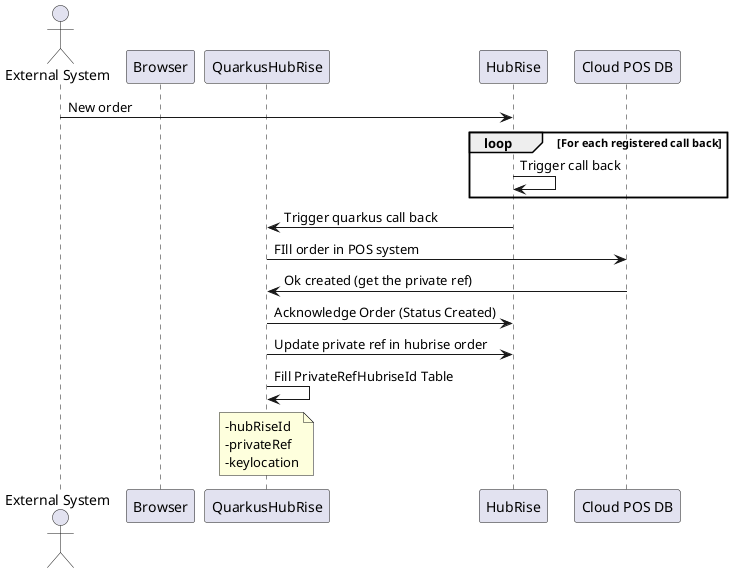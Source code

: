 @startuml
actor "External System" as User
participant Browser as Browser
participant QuarkusHubRise as Quarkus
participant HubRise as HR
participant "Cloud POS DB" as DB

User -> HR: New order
loop For each registered call back
    HR -> HR: Trigger call back
end
HR -> Quarkus: Trigger quarkus call back
Quarkus -> DB: FIll order in POS system
DB -> Quarkus: Ok created (get the private ref)
Quarkus->HR: Acknowledge Order (Status Created)
Quarkus->HR: Update private ref in hubrise order
Quarkus->Quarkus: Fill PrivateRefHubriseId Table
note over Quarkus: -hubRiseId\n-privateRef\n-keylocation 

@enduml